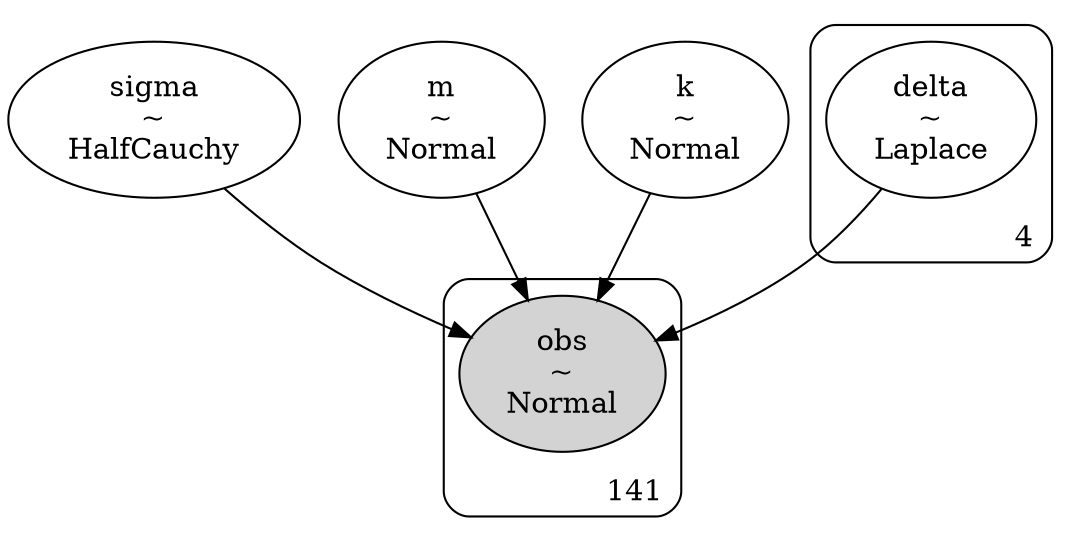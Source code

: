 digraph {
	sigma [label="sigma
~
HalfCauchy"]
	m [label="m
~
Normal"]
	k [label="k
~
Normal"]
	subgraph cluster4 {
		delta [label="delta
~
Laplace"]
		label=4 labeljust=r labelloc=b style=rounded
	}
	subgraph cluster141 {
		obs [label="obs
~
Normal" style=filled]
		label=141 labeljust=r labelloc=b style=rounded
	}
	k -> obs
	sigma -> obs
	m -> obs
	delta -> obs
}
